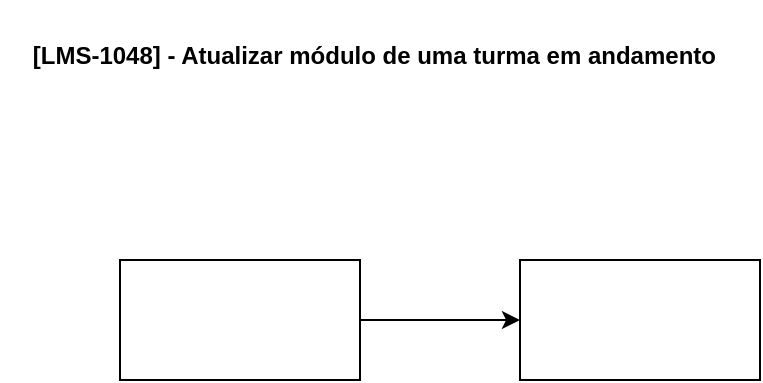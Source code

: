 <mxfile version="21.1.1" type="github">
  <diagram name="Página-1" id="_D9xqmZomV4mIIhaFsrd">
    <mxGraphModel dx="1434" dy="756" grid="1" gridSize="10" guides="1" tooltips="1" connect="1" arrows="1" fold="1" page="1" pageScale="1" pageWidth="827" pageHeight="1169" math="0" shadow="0">
      <root>
        <mxCell id="0" />
        <mxCell id="1" parent="0" />
        <mxCell id="MxytkL_6uwHDZ64c6ipp-3" value="" style="edgeStyle=orthogonalEdgeStyle;rounded=0;orthogonalLoop=1;jettySize=auto;html=1;" edge="1" parent="1" source="MxytkL_6uwHDZ64c6ipp-1" target="MxytkL_6uwHDZ64c6ipp-2">
          <mxGeometry relative="1" as="geometry" />
        </mxCell>
        <mxCell id="MxytkL_6uwHDZ64c6ipp-1" value="" style="rounded=0;whiteSpace=wrap;html=1;" vertex="1" parent="1">
          <mxGeometry x="80" y="130" width="120" height="60" as="geometry" />
        </mxCell>
        <mxCell id="MxytkL_6uwHDZ64c6ipp-2" value="" style="rounded=0;whiteSpace=wrap;html=1;" vertex="1" parent="1">
          <mxGeometry x="280" y="130" width="120" height="60" as="geometry" />
        </mxCell>
        <mxCell id="MxytkL_6uwHDZ64c6ipp-7" value="&lt;br&gt;&amp;nbsp;[LMS-1048] - Atualizar módulo de uma turma em andamento" style="text;html=1;align=center;verticalAlign=middle;resizable=0;points=[];autosize=1;strokeColor=none;fillColor=none;fontStyle=1" vertex="1" parent="1">
          <mxGeometry x="20" width="370" height="40" as="geometry" />
        </mxCell>
      </root>
    </mxGraphModel>
  </diagram>
</mxfile>
